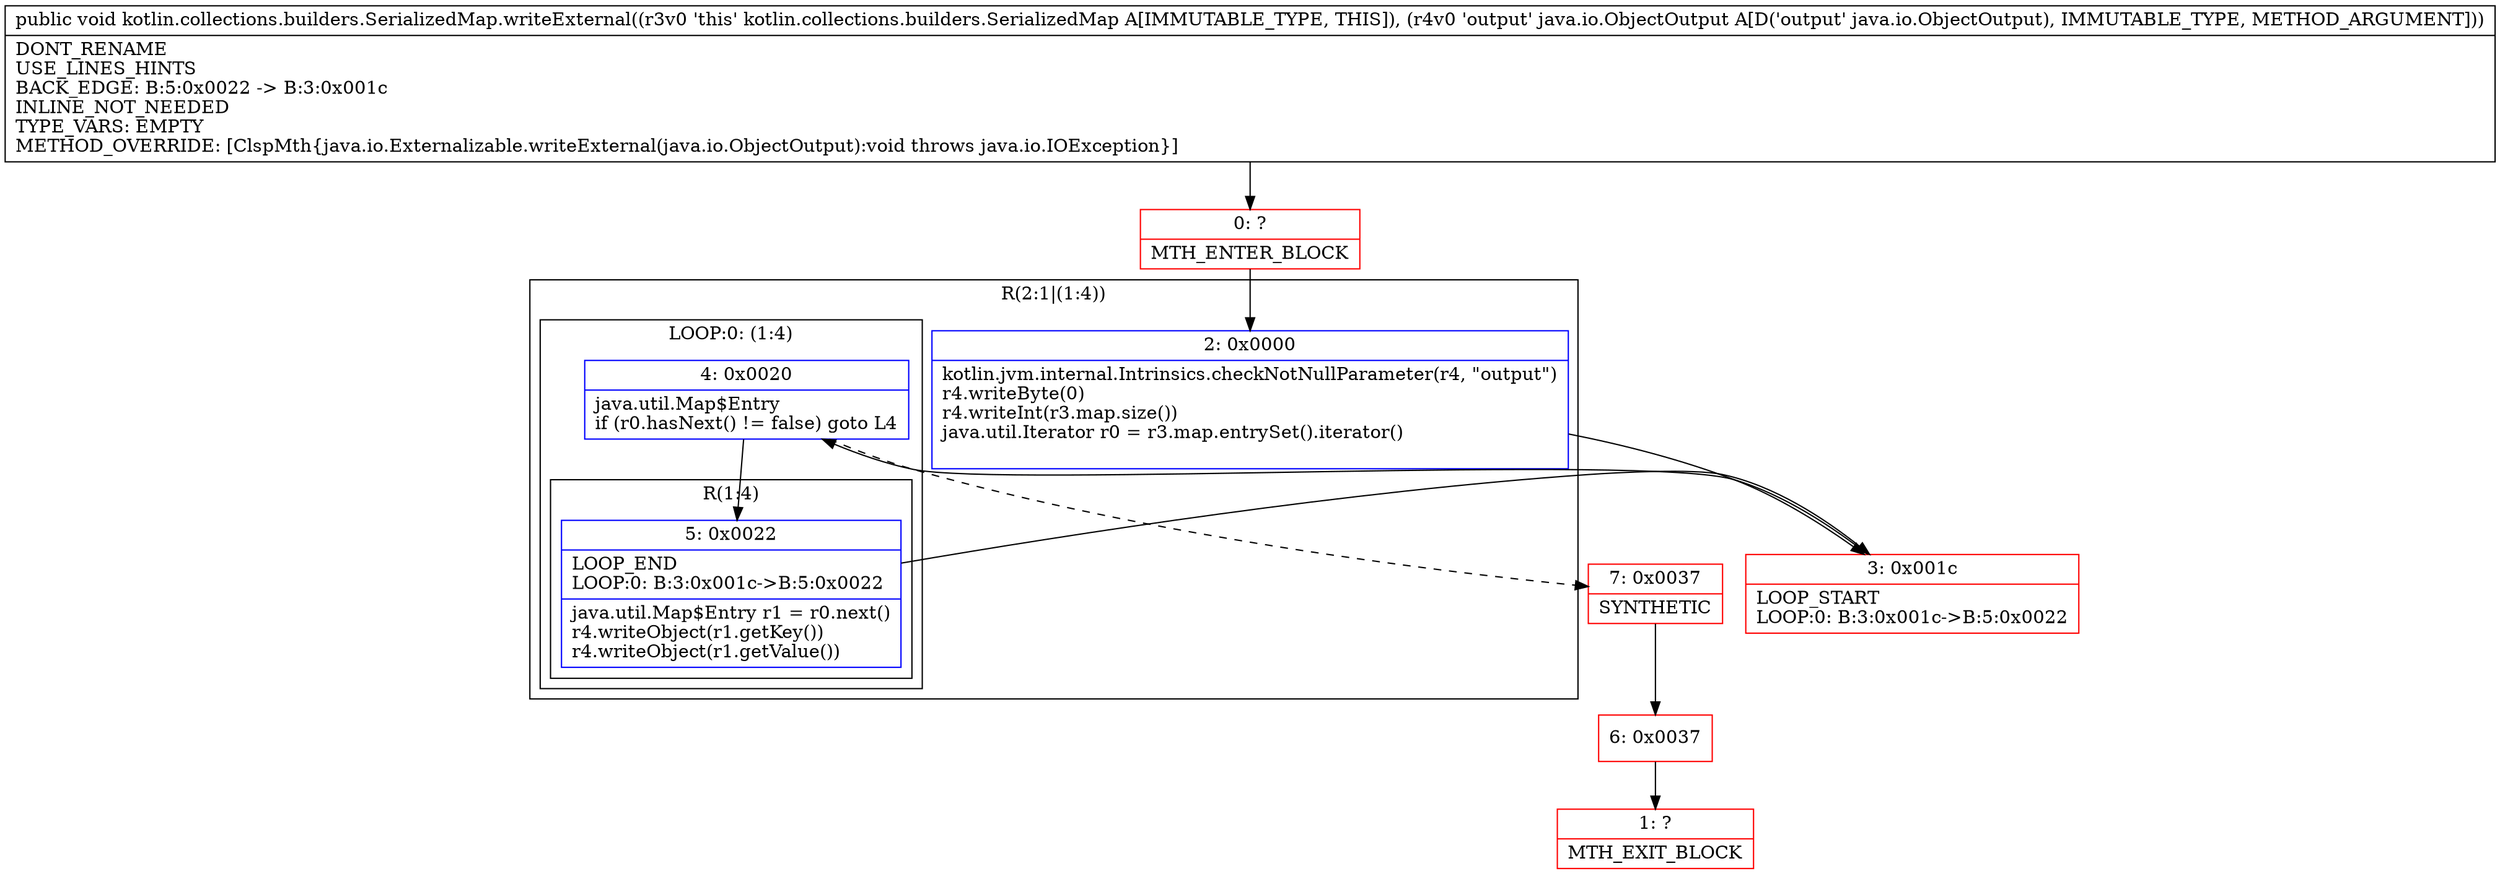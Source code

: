 digraph "CFG forkotlin.collections.builders.SerializedMap.writeExternal(Ljava\/io\/ObjectOutput;)V" {
subgraph cluster_Region_720296843 {
label = "R(2:1|(1:4))";
node [shape=record,color=blue];
Node_2 [shape=record,label="{2\:\ 0x0000|kotlin.jvm.internal.Intrinsics.checkNotNullParameter(r4, \"output\")\lr4.writeByte(0)\lr4.writeInt(r3.map.size())\ljava.util.Iterator r0 = r3.map.entrySet().iterator()\l\l}"];
subgraph cluster_LoopRegion_188703513 {
label = "LOOP:0: (1:4)";
node [shape=record,color=blue];
Node_4 [shape=record,label="{4\:\ 0x0020|java.util.Map$Entry \lif (r0.hasNext() != false) goto L4\l}"];
subgraph cluster_Region_1651974382 {
label = "R(1:4)";
node [shape=record,color=blue];
Node_5 [shape=record,label="{5\:\ 0x0022|LOOP_END\lLOOP:0: B:3:0x001c\-\>B:5:0x0022\l|java.util.Map$Entry r1 = r0.next()\lr4.writeObject(r1.getKey())\lr4.writeObject(r1.getValue())\l}"];
}
}
}
Node_0 [shape=record,color=red,label="{0\:\ ?|MTH_ENTER_BLOCK\l}"];
Node_3 [shape=record,color=red,label="{3\:\ 0x001c|LOOP_START\lLOOP:0: B:3:0x001c\-\>B:5:0x0022\l}"];
Node_7 [shape=record,color=red,label="{7\:\ 0x0037|SYNTHETIC\l}"];
Node_6 [shape=record,color=red,label="{6\:\ 0x0037}"];
Node_1 [shape=record,color=red,label="{1\:\ ?|MTH_EXIT_BLOCK\l}"];
MethodNode[shape=record,label="{public void kotlin.collections.builders.SerializedMap.writeExternal((r3v0 'this' kotlin.collections.builders.SerializedMap A[IMMUTABLE_TYPE, THIS]), (r4v0 'output' java.io.ObjectOutput A[D('output' java.io.ObjectOutput), IMMUTABLE_TYPE, METHOD_ARGUMENT]))  | DONT_RENAME\lUSE_LINES_HINTS\lBACK_EDGE: B:5:0x0022 \-\> B:3:0x001c\lINLINE_NOT_NEEDED\lTYPE_VARS: EMPTY\lMETHOD_OVERRIDE: [ClspMth\{java.io.Externalizable.writeExternal(java.io.ObjectOutput):void throws java.io.IOException\}]\l}"];
MethodNode -> Node_0;Node_2 -> Node_3;
Node_4 -> Node_5;
Node_4 -> Node_7[style=dashed];
Node_5 -> Node_3;
Node_0 -> Node_2;
Node_3 -> Node_4;
Node_7 -> Node_6;
Node_6 -> Node_1;
}

